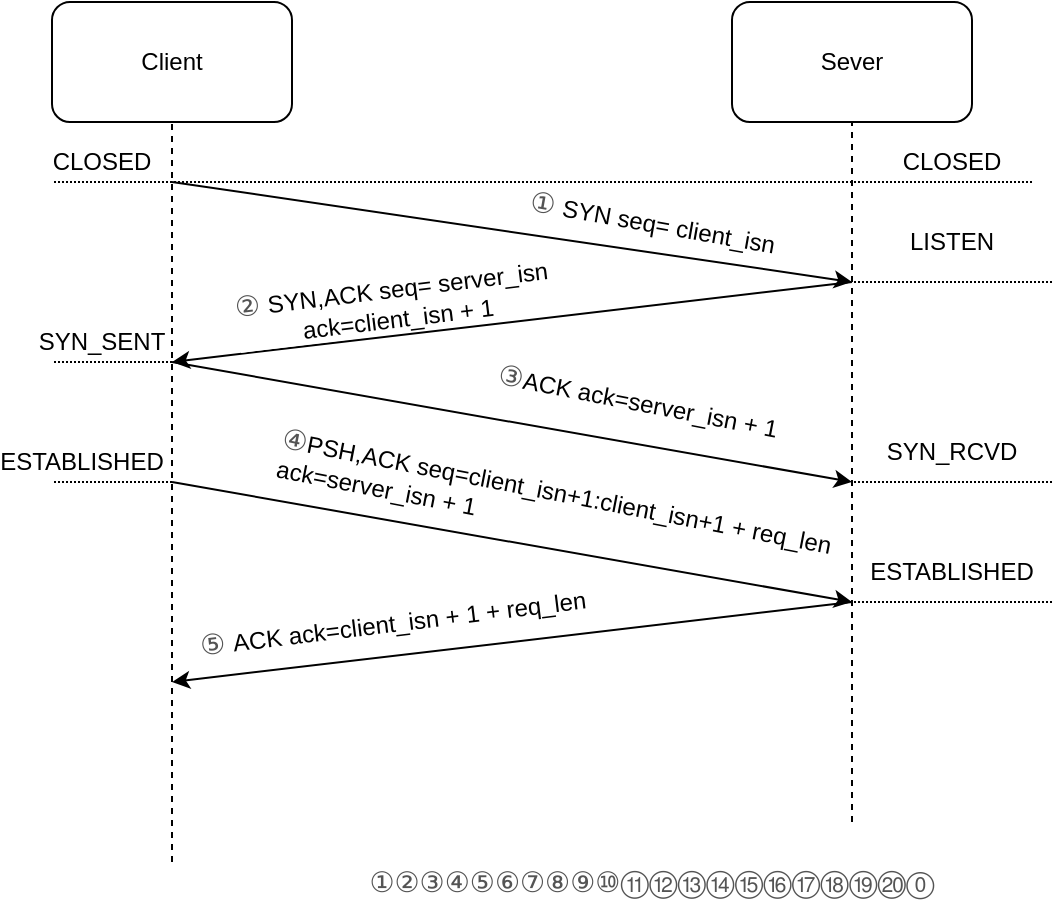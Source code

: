 <mxfile version="12.1.8" type="github" pages="1">
  <diagram id="7qQGDle6O2vdGc53Efqy" name="Page-1">
    <mxGraphModel dx="1599" dy="509" grid="1" gridSize="10" guides="1" tooltips="1" connect="1" arrows="1" fold="1" page="1" pageScale="1" pageWidth="827" pageHeight="1169" math="0" shadow="0">
      <root>
        <mxCell id="0"/>
        <mxCell id="1" parent="0"/>
        <mxCell id="jlQFmWTJAvyXNpv4kBAW-1" value="Client" style="rounded=1;whiteSpace=wrap;html=1;" vertex="1" parent="1">
          <mxGeometry x="20" y="20" width="120" height="60" as="geometry"/>
        </mxCell>
        <mxCell id="jlQFmWTJAvyXNpv4kBAW-2" value="Sever" style="rounded=1;whiteSpace=wrap;html=1;" vertex="1" parent="1">
          <mxGeometry x="360" y="20" width="120" height="60" as="geometry"/>
        </mxCell>
        <mxCell id="jlQFmWTJAvyXNpv4kBAW-3" value="" style="endArrow=none;dashed=1;html=1;entryX=0.5;entryY=1;entryDx=0;entryDy=0;" edge="1" parent="1" target="jlQFmWTJAvyXNpv4kBAW-1">
          <mxGeometry width="50" height="50" relative="1" as="geometry">
            <mxPoint x="80" y="450" as="sourcePoint"/>
            <mxPoint x="70" y="100" as="targetPoint"/>
          </mxGeometry>
        </mxCell>
        <mxCell id="jlQFmWTJAvyXNpv4kBAW-4" value="" style="endArrow=none;dashed=1;html=1;entryX=0.5;entryY=1;entryDx=0;entryDy=0;" edge="1" parent="1" target="jlQFmWTJAvyXNpv4kBAW-2">
          <mxGeometry width="50" height="50" relative="1" as="geometry">
            <mxPoint x="420" y="430" as="sourcePoint"/>
            <mxPoint x="90" y="90" as="targetPoint"/>
          </mxGeometry>
        </mxCell>
        <mxCell id="jlQFmWTJAvyXNpv4kBAW-5" value="" style="endArrow=classic;html=1;" edge="1" parent="1">
          <mxGeometry width="50" height="50" relative="1" as="geometry">
            <mxPoint x="80" y="110" as="sourcePoint"/>
            <mxPoint x="420" y="160" as="targetPoint"/>
          </mxGeometry>
        </mxCell>
        <mxCell id="jlQFmWTJAvyXNpv4kBAW-6" value="&lt;span style=&quot;color: rgb(84 , 84 , 84) ; font-family: &amp;#34;arial&amp;#34; , sans-serif ; font-size: 14px ; text-align: left ; white-space: normal&quot;&gt;①&amp;nbsp;&lt;/span&gt;SYN seq= client_isn" style="text;html=1;resizable=0;points=[];align=center;verticalAlign=middle;labelBackgroundColor=#ffffff;direction=west;rotation=10;" vertex="1" connectable="0" parent="jlQFmWTJAvyXNpv4kBAW-5">
          <mxGeometry x="-0.013" y="2" relative="1" as="geometry">
            <mxPoint x="71.5" y="-3" as="offset"/>
          </mxGeometry>
        </mxCell>
        <mxCell id="jlQFmWTJAvyXNpv4kBAW-7" value="" style="endArrow=classic;html=1;" edge="1" parent="1">
          <mxGeometry width="50" height="50" relative="1" as="geometry">
            <mxPoint x="420" y="160" as="sourcePoint"/>
            <mxPoint x="80" y="200" as="targetPoint"/>
          </mxGeometry>
        </mxCell>
        <mxCell id="jlQFmWTJAvyXNpv4kBAW-9" value="&lt;div style=&quot;text-align: center&quot;&gt;&lt;span style=&quot;color: rgb(84 , 84 , 84) ; font-family: &amp;#34;arial&amp;#34; , sans-serif ; font-size: 14px ; text-align: left ; white-space: normal&quot;&gt;②&amp;nbsp;&lt;/span&gt;SYN,ACK seq= server_isn&lt;/div&gt;&amp;nbsp;ack=client_isn + 1" style="text;html=1;resizable=0;points=[];align=center;verticalAlign=middle;labelBackgroundColor=#ffffff;direction=west;rotation=353;" vertex="1" connectable="0" parent="jlQFmWTJAvyXNpv4kBAW-7">
          <mxGeometry x="0.117" y="-1" relative="1" as="geometry">
            <mxPoint x="-40" y="-11.5" as="offset"/>
          </mxGeometry>
        </mxCell>
        <mxCell id="jlQFmWTJAvyXNpv4kBAW-10" value="" style="endArrow=classic;html=1;" edge="1" parent="1">
          <mxGeometry width="50" height="50" relative="1" as="geometry">
            <mxPoint x="80" y="200" as="sourcePoint"/>
            <mxPoint x="420" y="260" as="targetPoint"/>
          </mxGeometry>
        </mxCell>
        <mxCell id="jlQFmWTJAvyXNpv4kBAW-11" value="&lt;span style=&quot;color: rgb(84 , 84 , 84) ; font-family: &amp;#34;arial&amp;#34; , sans-serif ; font-size: 14px ; text-align: left ; background-color: rgb(255 , 255 , 255)&quot;&gt;①②③④⑤⑥⑦⑧⑨⑩⑪⑫⑬⑭⑮⑯⑰⑱⑲⑳⓪&lt;/span&gt;" style="text;html=1;strokeColor=none;fillColor=none;align=center;verticalAlign=middle;whiteSpace=wrap;rounded=0;" vertex="1" parent="1">
          <mxGeometry x="300" y="450" width="40" height="20" as="geometry"/>
        </mxCell>
        <mxCell id="jlQFmWTJAvyXNpv4kBAW-13" value="&lt;span style=&quot;color: rgb(84 , 84 , 84) ; font-family: &amp;#34;arial&amp;#34; , sans-serif ; font-size: 14px ; white-space: normal ; background-color: rgb(255 , 255 , 255)&quot;&gt;③&lt;/span&gt;ACK&amp;nbsp;ack=server_isn + 1" style="text;html=1;resizable=0;points=[];autosize=1;align=left;verticalAlign=top;spacingTop=-4;rotation=11;" vertex="1" parent="1">
          <mxGeometry x="240" y="210" width="160" height="20" as="geometry"/>
        </mxCell>
        <mxCell id="jlQFmWTJAvyXNpv4kBAW-15" value="" style="endArrow=classic;html=1;" edge="1" parent="1">
          <mxGeometry width="50" height="50" relative="1" as="geometry">
            <mxPoint x="80" y="260" as="sourcePoint"/>
            <mxPoint x="420" y="320" as="targetPoint"/>
          </mxGeometry>
        </mxCell>
        <mxCell id="jlQFmWTJAvyXNpv4kBAW-16" value="&lt;span style=&quot;color: rgb(84 , 84 , 84) ; font-family: &amp;#34;arial&amp;#34; , sans-serif ; font-size: 14px ; white-space: normal ; background-color: rgb(255 , 255 , 255)&quot;&gt;④&lt;/span&gt;PSH,ACK seq=client_isn+1:client_isn+1 + req_len&lt;br&gt;ack=server_isn + 1" style="text;html=1;resizable=0;points=[];autosize=1;align=left;verticalAlign=top;spacingTop=-4;rotation=11;" vertex="1" parent="1">
          <mxGeometry x="130" y="255" width="300" height="30" as="geometry"/>
        </mxCell>
        <mxCell id="jlQFmWTJAvyXNpv4kBAW-17" value="" style="endArrow=none;html=1;dashed=1;dashPattern=1 1;" edge="1" parent="1">
          <mxGeometry width="50" height="50" relative="1" as="geometry">
            <mxPoint x="510" y="110" as="sourcePoint"/>
            <mxPoint x="20" y="110" as="targetPoint"/>
          </mxGeometry>
        </mxCell>
        <mxCell id="jlQFmWTJAvyXNpv4kBAW-18" value="CLOSED" style="text;html=1;strokeColor=none;fillColor=none;align=center;verticalAlign=middle;whiteSpace=wrap;rounded=0;" vertex="1" parent="1">
          <mxGeometry x="450" y="90" width="40" height="20" as="geometry"/>
        </mxCell>
        <mxCell id="jlQFmWTJAvyXNpv4kBAW-19" value="CLOSED" style="text;html=1;strokeColor=none;fillColor=none;align=center;verticalAlign=middle;whiteSpace=wrap;rounded=0;" vertex="1" parent="1">
          <mxGeometry x="30" y="90" width="30" height="20" as="geometry"/>
        </mxCell>
        <mxCell id="jlQFmWTJAvyXNpv4kBAW-20" value="" style="endArrow=none;html=1;dashed=1;dashPattern=1 1;" edge="1" parent="1">
          <mxGeometry width="50" height="50" relative="1" as="geometry">
            <mxPoint x="520" y="160" as="sourcePoint"/>
            <mxPoint x="420" y="160" as="targetPoint"/>
          </mxGeometry>
        </mxCell>
        <mxCell id="jlQFmWTJAvyXNpv4kBAW-21" value="LISTEN" style="text;html=1;strokeColor=none;fillColor=none;align=center;verticalAlign=middle;whiteSpace=wrap;rounded=0;" vertex="1" parent="1">
          <mxGeometry x="450" y="130" width="40" height="20" as="geometry"/>
        </mxCell>
        <mxCell id="jlQFmWTJAvyXNpv4kBAW-22" value="" style="endArrow=none;html=1;dashed=1;dashPattern=1 1;" edge="1" parent="1">
          <mxGeometry width="50" height="50" relative="1" as="geometry">
            <mxPoint x="80" y="200" as="sourcePoint"/>
            <mxPoint x="20" y="200" as="targetPoint"/>
          </mxGeometry>
        </mxCell>
        <mxCell id="jlQFmWTJAvyXNpv4kBAW-23" value="SYN_SENT" style="text;html=1;strokeColor=none;fillColor=none;align=center;verticalAlign=middle;whiteSpace=wrap;rounded=0;" vertex="1" parent="1">
          <mxGeometry x="30" y="180" width="30" height="20" as="geometry"/>
        </mxCell>
        <mxCell id="jlQFmWTJAvyXNpv4kBAW-24" value="" style="endArrow=none;html=1;dashed=1;dashPattern=1 1;" edge="1" parent="1">
          <mxGeometry width="50" height="50" relative="1" as="geometry">
            <mxPoint x="520" y="260" as="sourcePoint"/>
            <mxPoint x="420" y="260" as="targetPoint"/>
          </mxGeometry>
        </mxCell>
        <mxCell id="jlQFmWTJAvyXNpv4kBAW-25" value="SYN_RCVD" style="text;html=1;strokeColor=none;fillColor=none;align=center;verticalAlign=middle;whiteSpace=wrap;rounded=0;" vertex="1" parent="1">
          <mxGeometry x="450" y="235" width="40" height="20" as="geometry"/>
        </mxCell>
        <mxCell id="jlQFmWTJAvyXNpv4kBAW-26" value="" style="endArrow=none;html=1;dashed=1;dashPattern=1 1;" edge="1" parent="1">
          <mxGeometry width="50" height="50" relative="1" as="geometry">
            <mxPoint x="520" y="320" as="sourcePoint"/>
            <mxPoint x="420" y="320" as="targetPoint"/>
          </mxGeometry>
        </mxCell>
        <mxCell id="jlQFmWTJAvyXNpv4kBAW-27" value="ESTABLISHED" style="text;html=1;strokeColor=none;fillColor=none;align=center;verticalAlign=middle;whiteSpace=wrap;rounded=0;" vertex="1" parent="1">
          <mxGeometry x="450" y="295" width="40" height="20" as="geometry"/>
        </mxCell>
        <mxCell id="jlQFmWTJAvyXNpv4kBAW-31" value="" style="endArrow=none;html=1;dashed=1;dashPattern=1 1;" edge="1" parent="1">
          <mxGeometry width="50" height="50" relative="1" as="geometry">
            <mxPoint x="80" y="260" as="sourcePoint"/>
            <mxPoint x="20" y="260" as="targetPoint"/>
          </mxGeometry>
        </mxCell>
        <mxCell id="jlQFmWTJAvyXNpv4kBAW-32" value="ESTABLISHED" style="text;html=1;strokeColor=none;fillColor=none;align=center;verticalAlign=middle;whiteSpace=wrap;rounded=0;" vertex="1" parent="1">
          <mxGeometry x="20" y="240" width="30" height="20" as="geometry"/>
        </mxCell>
        <mxCell id="jlQFmWTJAvyXNpv4kBAW-33" value="" style="endArrow=classic;html=1;" edge="1" parent="1">
          <mxGeometry width="50" height="50" relative="1" as="geometry">
            <mxPoint x="420" y="320" as="sourcePoint"/>
            <mxPoint x="80" y="360" as="targetPoint"/>
          </mxGeometry>
        </mxCell>
        <mxCell id="jlQFmWTJAvyXNpv4kBAW-34" value="&lt;span style=&quot;color: rgb(84 , 84 , 84) ; font-family: &amp;#34;arial&amp;#34; , sans-serif ; font-size: 14px ; text-align: left ; white-space: normal&quot;&gt;⑤&amp;nbsp;&lt;/span&gt;ACK&amp;nbsp;ack=client_isn + 1 + req_len" style="text;html=1;resizable=0;points=[];align=center;verticalAlign=middle;labelBackgroundColor=#ffffff;direction=west;rotation=353;" vertex="1" connectable="0" parent="jlQFmWTJAvyXNpv4kBAW-33">
          <mxGeometry x="0.117" y="-1" relative="1" as="geometry">
            <mxPoint x="-40" y="-11.5" as="offset"/>
          </mxGeometry>
        </mxCell>
      </root>
    </mxGraphModel>
  </diagram>
</mxfile>
